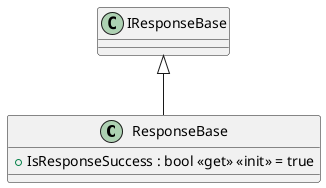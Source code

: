 @startuml
class ResponseBase {
    + IsResponseSuccess : bool <<get>> <<init>> = true
}
IResponseBase <|-- ResponseBase
@enduml
